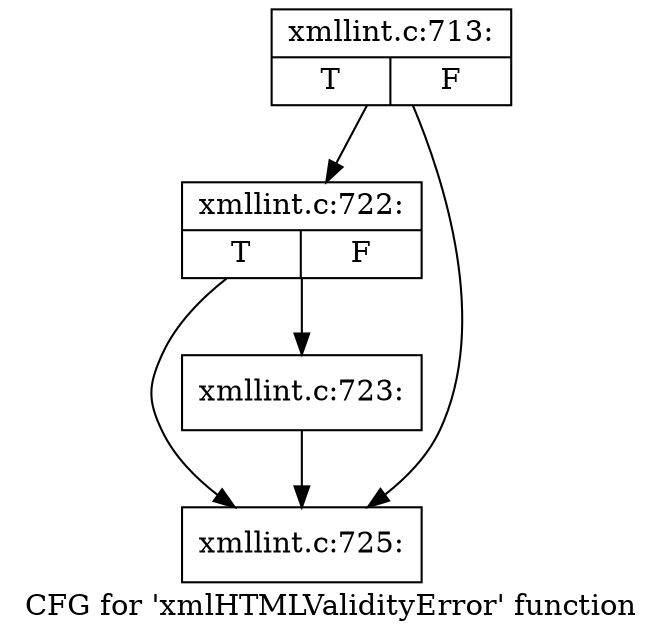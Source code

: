 digraph "CFG for 'xmlHTMLValidityError' function" {
	label="CFG for 'xmlHTMLValidityError' function";

	Node0x4b2f770 [shape=record,label="{xmllint.c:713:|{<s0>T|<s1>F}}"];
	Node0x4b2f770 -> Node0x4b34f10;
	Node0x4b2f770 -> Node0x4b34ec0;
	Node0x4b34f10 [shape=record,label="{xmllint.c:722:|{<s0>T|<s1>F}}"];
	Node0x4b34f10 -> Node0x4b34e70;
	Node0x4b34f10 -> Node0x4b34ec0;
	Node0x4b34e70 [shape=record,label="{xmllint.c:723:}"];
	Node0x4b34e70 -> Node0x4b34ec0;
	Node0x4b34ec0 [shape=record,label="{xmllint.c:725:}"];
}
